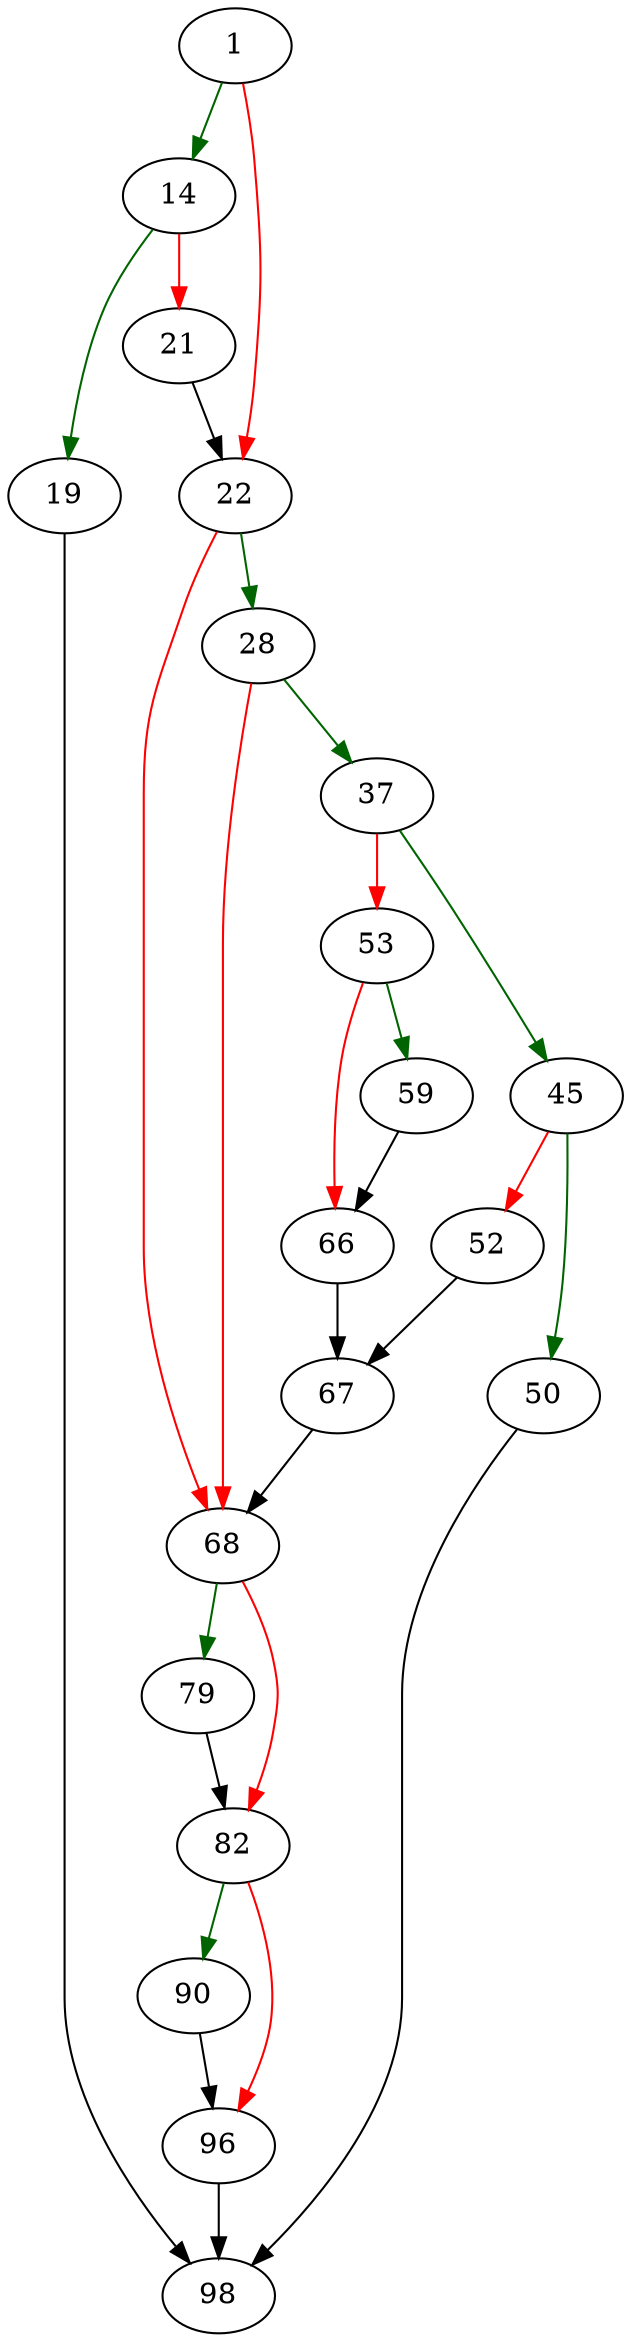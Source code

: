 strict digraph "pager_write" {
	// Node definitions.
	1 [entry=true];
	14;
	22;
	19;
	21;
	98;
	28;
	68;
	37;
	45;
	53;
	50;
	52;
	67;
	59;
	66;
	79;
	82;
	90;
	96;

	// Edge definitions.
	1 -> 14 [
		color=darkgreen
		cond=true
	];
	1 -> 22 [
		color=red
		cond=false
	];
	14 -> 19 [
		color=darkgreen
		cond=true
	];
	14 -> 21 [
		color=red
		cond=false
	];
	22 -> 28 [
		color=darkgreen
		cond=true
	];
	22 -> 68 [
		color=red
		cond=false
	];
	19 -> 98;
	21 -> 22;
	28 -> 68 [
		color=red
		cond=false
	];
	28 -> 37 [
		color=darkgreen
		cond=true
	];
	68 -> 79 [
		color=darkgreen
		cond=true
	];
	68 -> 82 [
		color=red
		cond=false
	];
	37 -> 45 [
		color=darkgreen
		cond=true
	];
	37 -> 53 [
		color=red
		cond=false
	];
	45 -> 50 [
		color=darkgreen
		cond=true
	];
	45 -> 52 [
		color=red
		cond=false
	];
	53 -> 59 [
		color=darkgreen
		cond=true
	];
	53 -> 66 [
		color=red
		cond=false
	];
	50 -> 98;
	52 -> 67;
	67 -> 68;
	59 -> 66;
	66 -> 67;
	79 -> 82;
	82 -> 90 [
		color=darkgreen
		cond=true
	];
	82 -> 96 [
		color=red
		cond=false
	];
	90 -> 96;
	96 -> 98;
}